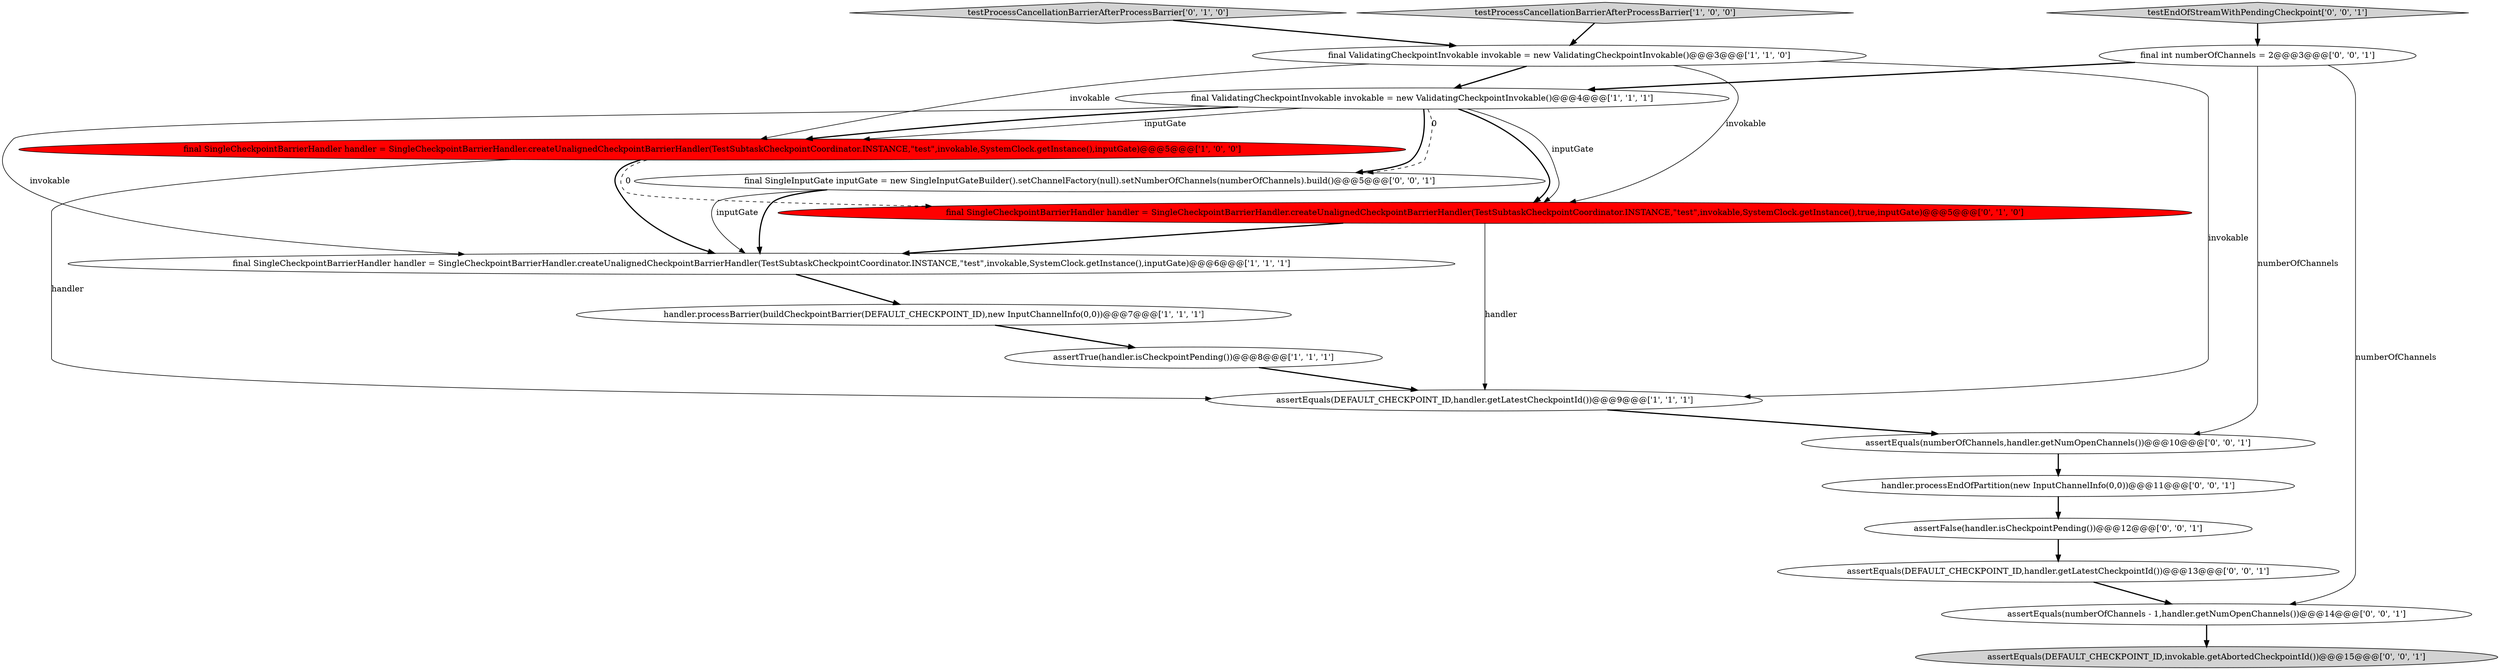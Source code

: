 digraph {
12 [style = filled, label = "final SingleInputGate inputGate = new SingleInputGateBuilder().setChannelFactory(null).setNumberOfChannels(numberOfChannels).build()@@@5@@@['0', '0', '1']", fillcolor = white, shape = ellipse image = "AAA0AAABBB3BBB"];
11 [style = filled, label = "assertEquals(DEFAULT_CHECKPOINT_ID,invokable.getAbortedCheckpointId())@@@15@@@['0', '0', '1']", fillcolor = lightgray, shape = ellipse image = "AAA0AAABBB3BBB"];
14 [style = filled, label = "assertEquals(DEFAULT_CHECKPOINT_ID,handler.getLatestCheckpointId())@@@13@@@['0', '0', '1']", fillcolor = white, shape = ellipse image = "AAA0AAABBB3BBB"];
6 [style = filled, label = "assertEquals(DEFAULT_CHECKPOINT_ID,handler.getLatestCheckpointId())@@@9@@@['1', '1', '1']", fillcolor = white, shape = ellipse image = "AAA0AAABBB1BBB"];
15 [style = filled, label = "assertEquals(numberOfChannels,handler.getNumOpenChannels())@@@10@@@['0', '0', '1']", fillcolor = white, shape = ellipse image = "AAA0AAABBB3BBB"];
0 [style = filled, label = "final ValidatingCheckpointInvokable invokable = new ValidatingCheckpointInvokable()@@@4@@@['1', '1', '1']", fillcolor = white, shape = ellipse image = "AAA0AAABBB1BBB"];
17 [style = filled, label = "assertFalse(handler.isCheckpointPending())@@@12@@@['0', '0', '1']", fillcolor = white, shape = ellipse image = "AAA0AAABBB3BBB"];
13 [style = filled, label = "handler.processEndOfPartition(new InputChannelInfo(0,0))@@@11@@@['0', '0', '1']", fillcolor = white, shape = ellipse image = "AAA0AAABBB3BBB"];
4 [style = filled, label = "final SingleCheckpointBarrierHandler handler = SingleCheckpointBarrierHandler.createUnalignedCheckpointBarrierHandler(TestSubtaskCheckpointCoordinator.INSTANCE,\"test\",invokable,SystemClock.getInstance(),inputGate)@@@6@@@['1', '1', '1']", fillcolor = white, shape = ellipse image = "AAA0AAABBB1BBB"];
5 [style = filled, label = "handler.processBarrier(buildCheckpointBarrier(DEFAULT_CHECKPOINT_ID),new InputChannelInfo(0,0))@@@7@@@['1', '1', '1']", fillcolor = white, shape = ellipse image = "AAA0AAABBB1BBB"];
1 [style = filled, label = "final SingleCheckpointBarrierHandler handler = SingleCheckpointBarrierHandler.createUnalignedCheckpointBarrierHandler(TestSubtaskCheckpointCoordinator.INSTANCE,\"test\",invokable,SystemClock.getInstance(),inputGate)@@@5@@@['1', '0', '0']", fillcolor = red, shape = ellipse image = "AAA1AAABBB1BBB"];
18 [style = filled, label = "testEndOfStreamWithPendingCheckpoint['0', '0', '1']", fillcolor = lightgray, shape = diamond image = "AAA0AAABBB3BBB"];
3 [style = filled, label = "final ValidatingCheckpointInvokable invokable = new ValidatingCheckpointInvokable()@@@3@@@['1', '1', '0']", fillcolor = white, shape = ellipse image = "AAA0AAABBB1BBB"];
16 [style = filled, label = "final int numberOfChannels = 2@@@3@@@['0', '0', '1']", fillcolor = white, shape = ellipse image = "AAA0AAABBB3BBB"];
9 [style = filled, label = "final SingleCheckpointBarrierHandler handler = SingleCheckpointBarrierHandler.createUnalignedCheckpointBarrierHandler(TestSubtaskCheckpointCoordinator.INSTANCE,\"test\",invokable,SystemClock.getInstance(),true,inputGate)@@@5@@@['0', '1', '0']", fillcolor = red, shape = ellipse image = "AAA1AAABBB2BBB"];
2 [style = filled, label = "testProcessCancellationBarrierAfterProcessBarrier['1', '0', '0']", fillcolor = lightgray, shape = diamond image = "AAA0AAABBB1BBB"];
7 [style = filled, label = "assertTrue(handler.isCheckpointPending())@@@8@@@['1', '1', '1']", fillcolor = white, shape = ellipse image = "AAA0AAABBB1BBB"];
8 [style = filled, label = "testProcessCancellationBarrierAfterProcessBarrier['0', '1', '0']", fillcolor = lightgray, shape = diamond image = "AAA0AAABBB2BBB"];
10 [style = filled, label = "assertEquals(numberOfChannels - 1,handler.getNumOpenChannels())@@@14@@@['0', '0', '1']", fillcolor = white, shape = ellipse image = "AAA0AAABBB3BBB"];
1->4 [style = bold, label=""];
0->9 [style = bold, label=""];
16->0 [style = bold, label=""];
15->13 [style = bold, label=""];
0->4 [style = solid, label="invokable"];
3->1 [style = solid, label="invokable"];
0->12 [style = bold, label=""];
9->4 [style = bold, label=""];
2->3 [style = bold, label=""];
8->3 [style = bold, label=""];
14->10 [style = bold, label=""];
1->9 [style = dashed, label="0"];
0->12 [style = dashed, label="0"];
6->15 [style = bold, label=""];
3->0 [style = bold, label=""];
1->6 [style = solid, label="handler"];
0->1 [style = solid, label="inputGate"];
13->17 [style = bold, label=""];
12->4 [style = bold, label=""];
0->9 [style = solid, label="inputGate"];
17->14 [style = bold, label=""];
16->15 [style = solid, label="numberOfChannels"];
0->1 [style = bold, label=""];
7->6 [style = bold, label=""];
3->6 [style = solid, label="invokable"];
9->6 [style = solid, label="handler"];
16->10 [style = solid, label="numberOfChannels"];
12->4 [style = solid, label="inputGate"];
5->7 [style = bold, label=""];
4->5 [style = bold, label=""];
3->9 [style = solid, label="invokable"];
10->11 [style = bold, label=""];
18->16 [style = bold, label=""];
}
